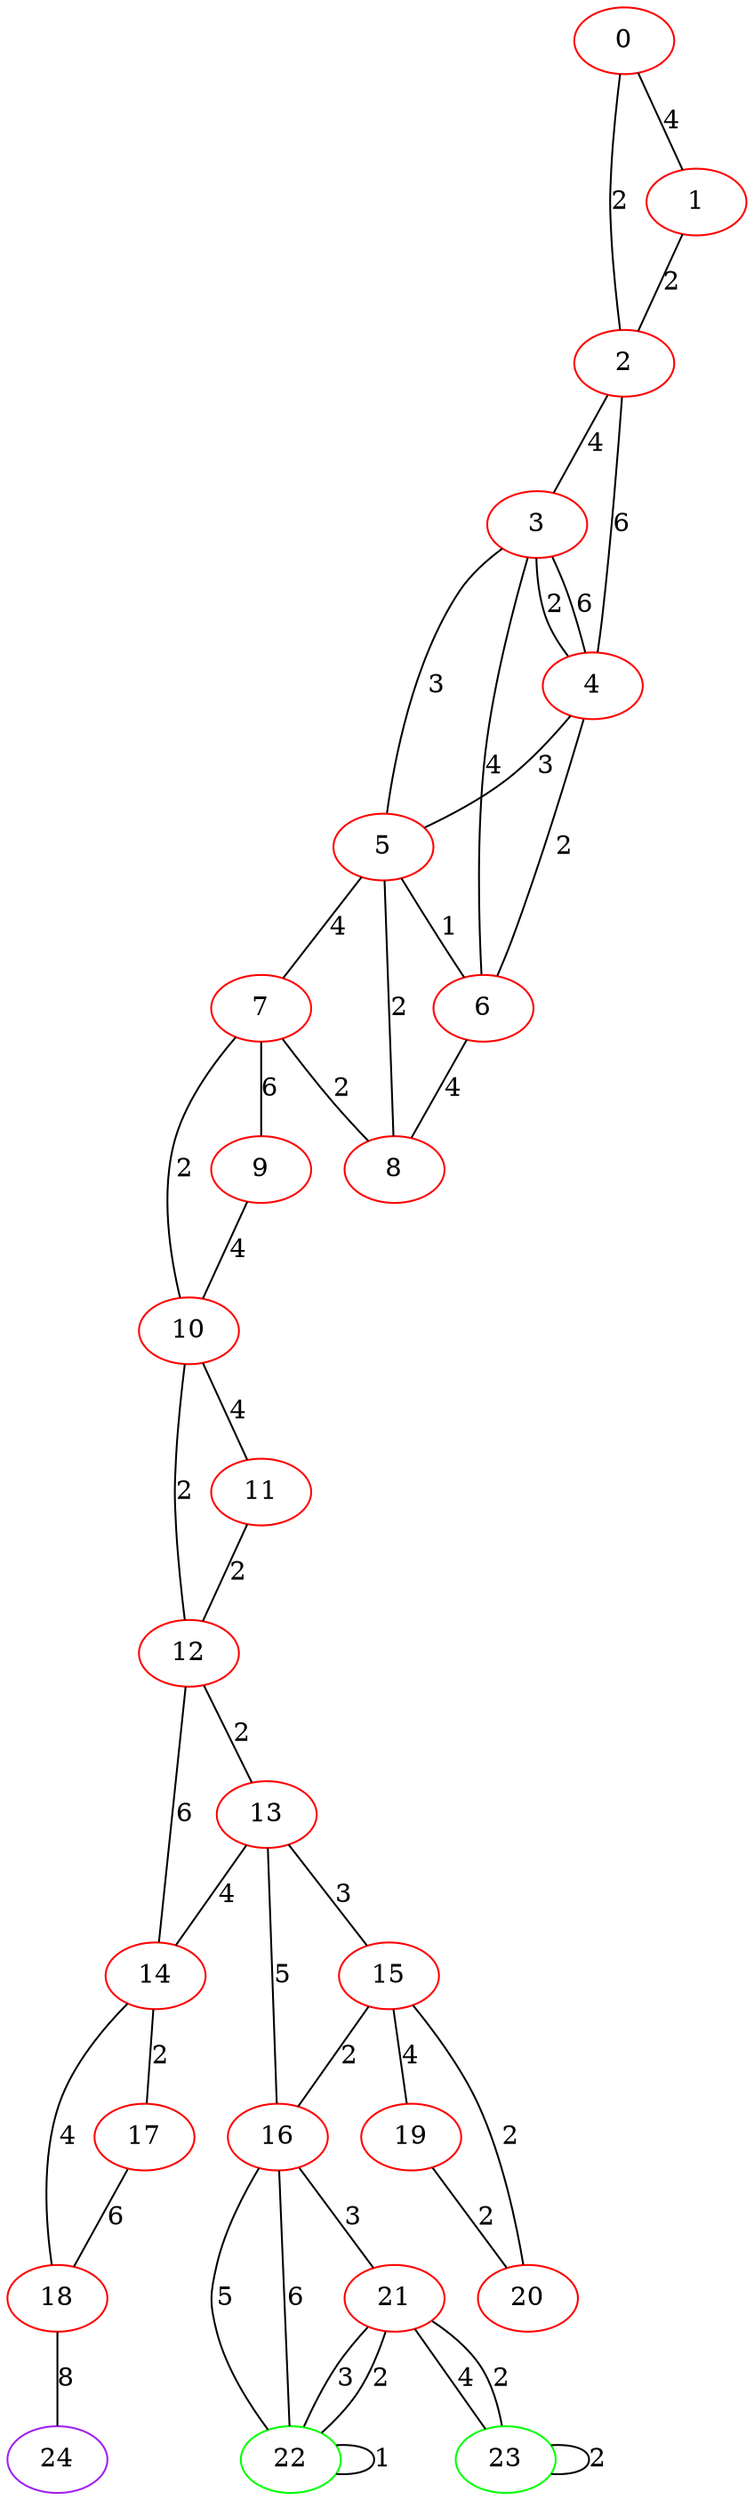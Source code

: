 graph "" {
0 [color=red, weight=1];
1 [color=red, weight=1];
2 [color=red, weight=1];
3 [color=red, weight=1];
4 [color=red, weight=1];
5 [color=red, weight=1];
6 [color=red, weight=1];
7 [color=red, weight=1];
8 [color=red, weight=1];
9 [color=red, weight=1];
10 [color=red, weight=1];
11 [color=red, weight=1];
12 [color=red, weight=1];
13 [color=red, weight=1];
14 [color=red, weight=1];
15 [color=red, weight=1];
16 [color=red, weight=1];
17 [color=red, weight=1];
18 [color=red, weight=1];
19 [color=red, weight=1];
20 [color=red, weight=1];
21 [color=red, weight=1];
22 [color=green, weight=2];
23 [color=green, weight=2];
24 [color=purple, weight=4];
0 -- 1  [key=0, label=4];
0 -- 2  [key=0, label=2];
1 -- 2  [key=0, label=2];
2 -- 3  [key=0, label=4];
2 -- 4  [key=0, label=6];
3 -- 4  [key=0, label=6];
3 -- 4  [key=1, label=2];
3 -- 5  [key=0, label=3];
3 -- 6  [key=0, label=4];
4 -- 5  [key=0, label=3];
4 -- 6  [key=0, label=2];
5 -- 8  [key=0, label=2];
5 -- 6  [key=0, label=1];
5 -- 7  [key=0, label=4];
6 -- 8  [key=0, label=4];
7 -- 8  [key=0, label=2];
7 -- 9  [key=0, label=6];
7 -- 10  [key=0, label=2];
9 -- 10  [key=0, label=4];
10 -- 11  [key=0, label=4];
10 -- 12  [key=0, label=2];
11 -- 12  [key=0, label=2];
12 -- 13  [key=0, label=2];
12 -- 14  [key=0, label=6];
13 -- 16  [key=0, label=5];
13 -- 14  [key=0, label=4];
13 -- 15  [key=0, label=3];
14 -- 17  [key=0, label=2];
14 -- 18  [key=0, label=4];
15 -- 16  [key=0, label=2];
15 -- 19  [key=0, label=4];
15 -- 20  [key=0, label=2];
16 -- 21  [key=0, label=3];
16 -- 22  [key=0, label=5];
16 -- 22  [key=1, label=6];
17 -- 18  [key=0, label=6];
18 -- 24  [key=0, label=8];
19 -- 20  [key=0, label=2];
21 -- 22  [key=0, label=2];
21 -- 22  [key=1, label=3];
21 -- 23  [key=0, label=4];
21 -- 23  [key=1, label=2];
22 -- 22  [key=0, label=1];
23 -- 23  [key=0, label=2];
}
